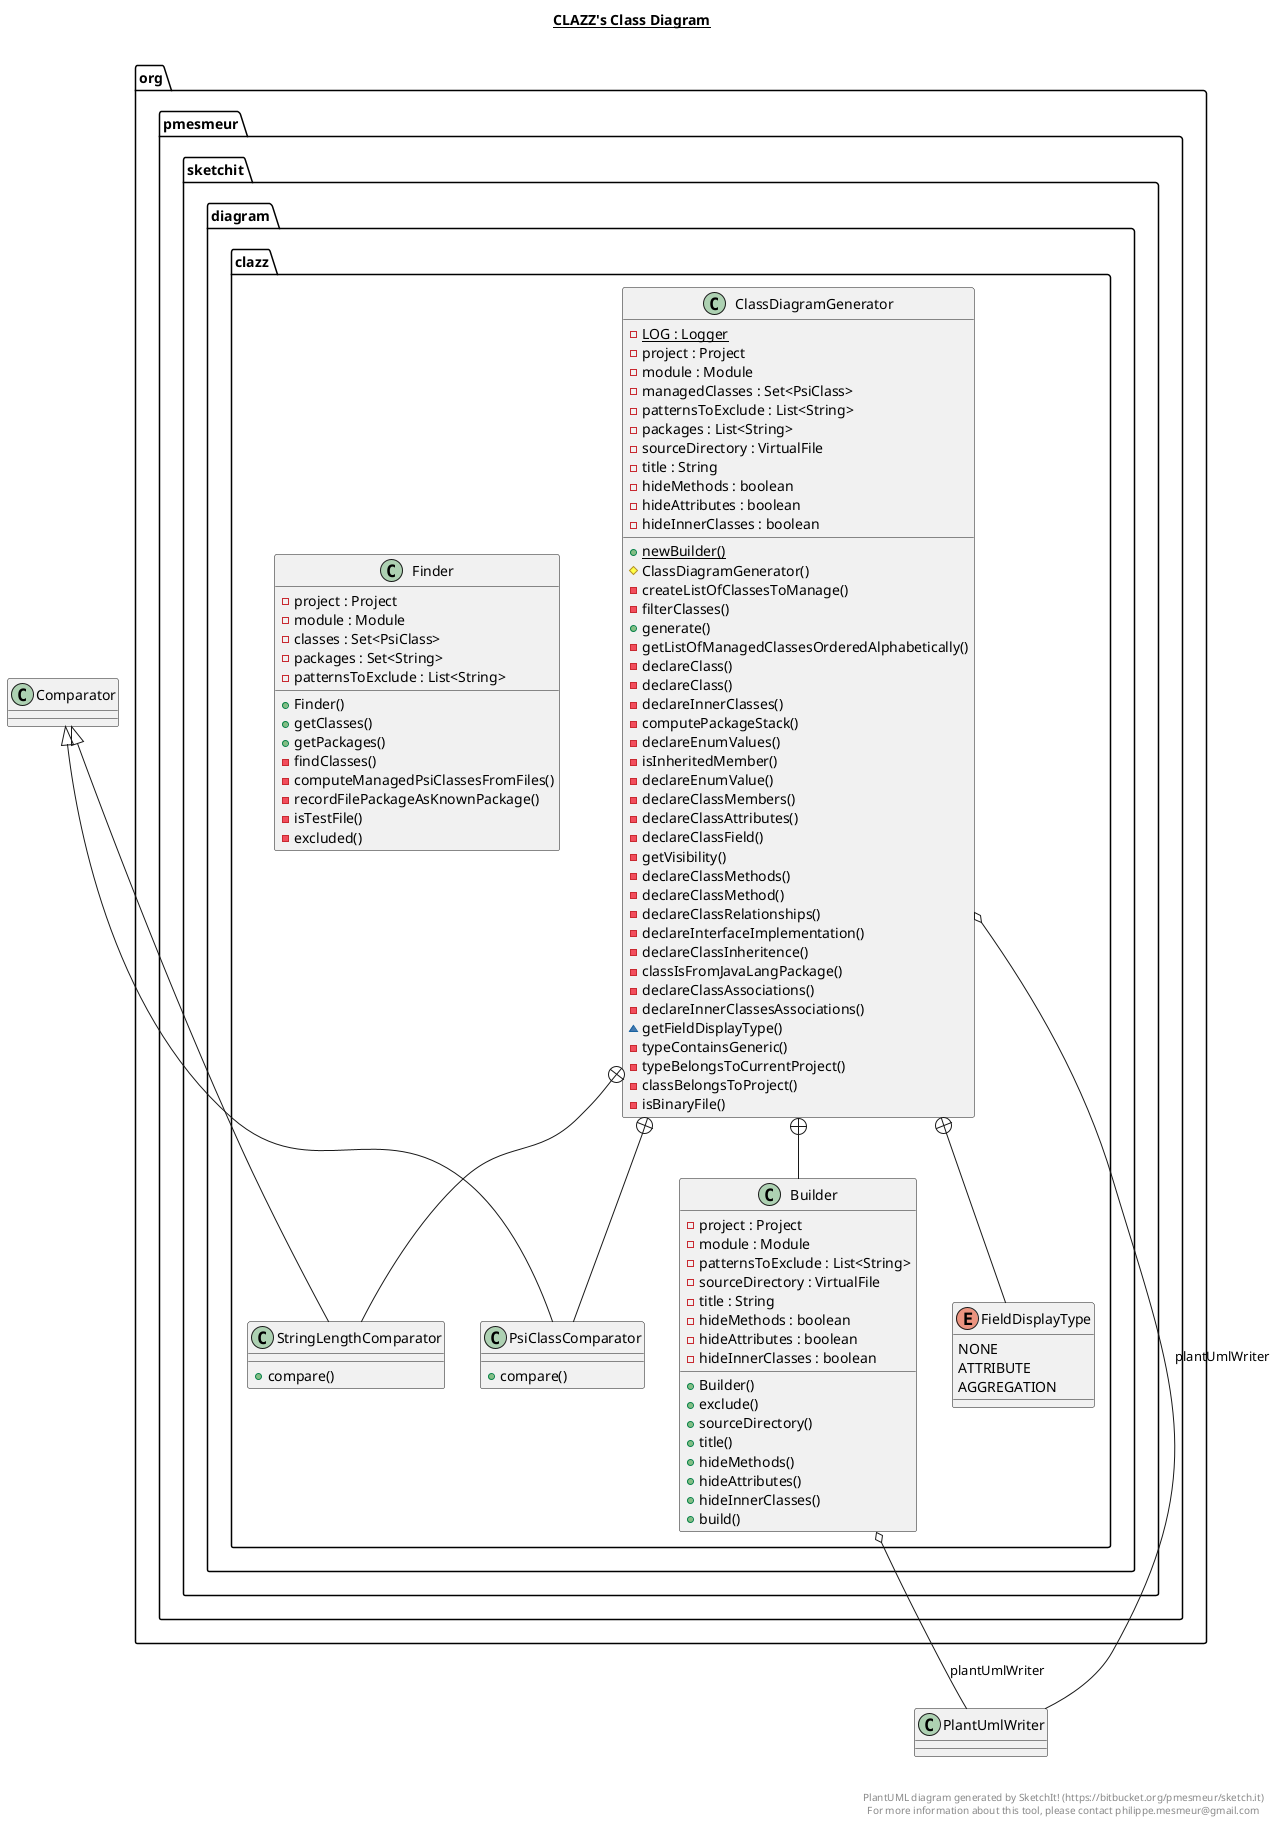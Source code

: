 @startuml

title __CLAZZ's Class Diagram__\n

  package org.pmesmeur.sketchit {
    package org.pmesmeur.sketchit.diagram {
      package org.pmesmeur.sketchit.diagram.clazz {
        class ClassDiagramGenerator {
            {static} - LOG : Logger
            - project : Project
            - module : Module
            - managedClasses : Set<PsiClass>
            - patternsToExclude : List<String>
            - packages : List<String>
            - sourceDirectory : VirtualFile
            - title : String
            - hideMethods : boolean
            - hideAttributes : boolean
            - hideInnerClasses : boolean
            {static} + newBuilder()
            # ClassDiagramGenerator()
            - createListOfClassesToManage()
            - filterClasses()
            + generate()
            - getListOfManagedClassesOrderedAlphabetically()
            - declareClass()
            - declareClass()
            - declareInnerClasses()
            - computePackageStack()
            - declareEnumValues()
            - isInheritedMember()
            - declareEnumValue()
            - declareClassMembers()
            - declareClassAttributes()
            - declareClassField()
            - getVisibility()
            - declareClassMethods()
            - declareClassMethod()
            - declareClassRelationships()
            - declareInterfaceImplementation()
            - declareClassInheritence()
            - classIsFromJavaLangPackage()
            - declareClassAssociations()
            - declareInnerClassesAssociations()
            ~ getFieldDisplayType()
            - typeContainsGeneric()
            - typeBelongsToCurrentProject()
            - classBelongsToProject()
            - isBinaryFile()
        }
      }
    }
  }
  

  package org.pmesmeur.sketchit {
    package org.pmesmeur.sketchit.diagram {
      package org.pmesmeur.sketchit.diagram.clazz {
        class Builder {
            - project : Project
            - module : Module
            - patternsToExclude : List<String>
            - sourceDirectory : VirtualFile
            - title : String
            - hideMethods : boolean
            - hideAttributes : boolean
            - hideInnerClasses : boolean
            + Builder()
            + exclude()
            + sourceDirectory()
            + title()
            + hideMethods()
            + hideAttributes()
            + hideInnerClasses()
            + build()
        }
      }
    }
  }
  

  package org.pmesmeur.sketchit {
    package org.pmesmeur.sketchit.diagram {
      package org.pmesmeur.sketchit.diagram.clazz {
        class StringLengthComparator {
            + compare()
        }
      }
    }
  }
  

  package org.pmesmeur.sketchit {
    package org.pmesmeur.sketchit.diagram {
      package org.pmesmeur.sketchit.diagram.clazz {
        class PsiClassComparator {
            + compare()
        }
      }
    }
  }
  

  package org.pmesmeur.sketchit {
    package org.pmesmeur.sketchit.diagram {
      package org.pmesmeur.sketchit.diagram.clazz {
        enum FieldDisplayType {
          NONE
          ATTRIBUTE
          AGGREGATION
        }
      }
    }
  }
  

  package org.pmesmeur.sketchit {
    package org.pmesmeur.sketchit.diagram {
      package org.pmesmeur.sketchit.diagram.clazz {
        class Finder {
            - project : Project
            - module : Module
            - classes : Set<PsiClass>
            - packages : Set<String>
            - patternsToExclude : List<String>
            + Finder()
            + getClasses()
            + getPackages()
            - findClasses()
            - computeManagedPsiClassesFromFiles()
            - recordFilePackageAsKnownPackage()
            - isTestFile()
            - excluded()
        }
      }
    }
  }
  

  ClassDiagramGenerator o-- PlantUmlWriter : plantUmlWriter
  ClassDiagramGenerator +-down- Builder
  ClassDiagramGenerator +-down- StringLengthComparator
  ClassDiagramGenerator +-down- PsiClassComparator
  ClassDiagramGenerator +-down- FieldDisplayType
  Builder o-- PlantUmlWriter : plantUmlWriter
  StringLengthComparator -up-|> Comparator
  PsiClassComparator -up-|> Comparator


right footer


PlantUML diagram generated by SketchIt! (https://bitbucket.org/pmesmeur/sketch.it)
For more information about this tool, please contact philippe.mesmeur@gmail.com
endfooter

@enduml

